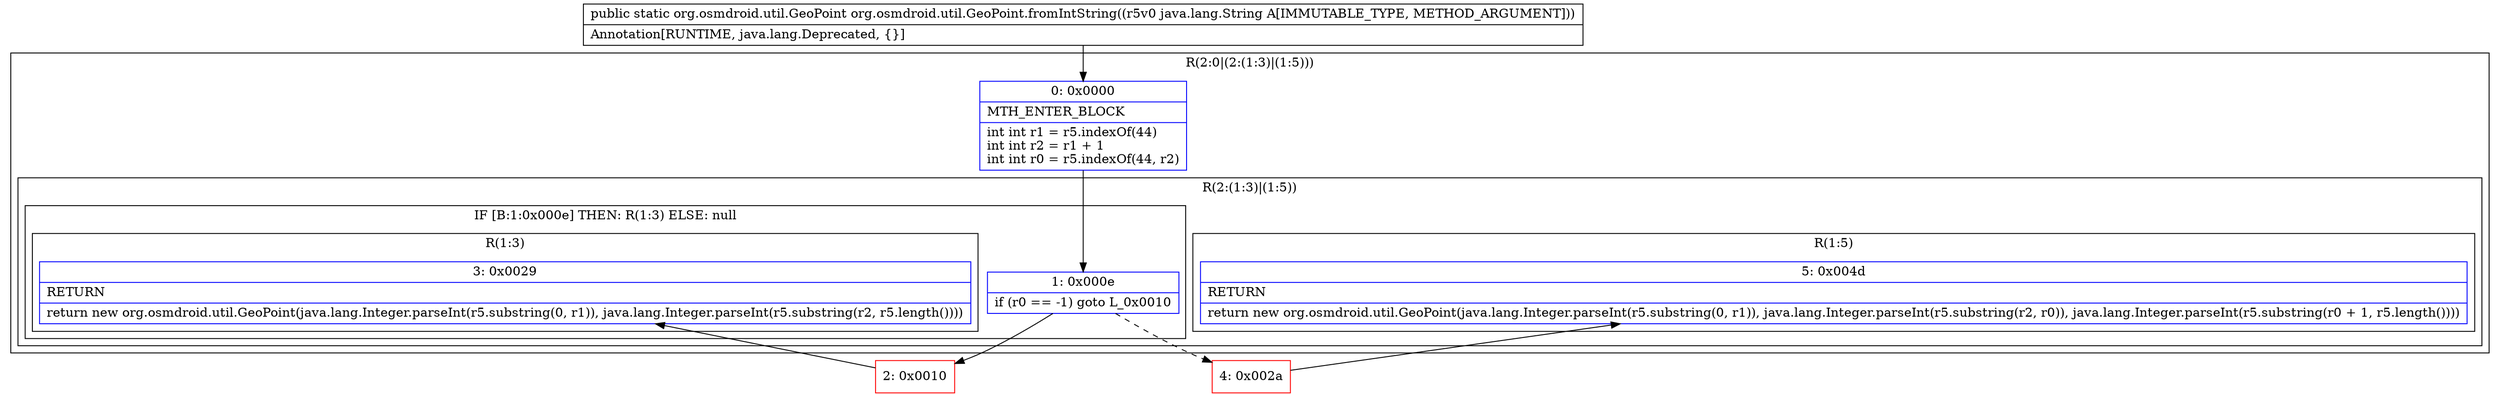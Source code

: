 digraph "CFG fororg.osmdroid.util.GeoPoint.fromIntString(Ljava\/lang\/String;)Lorg\/osmdroid\/util\/GeoPoint;" {
subgraph cluster_Region_1528792484 {
label = "R(2:0|(2:(1:3)|(1:5)))";
node [shape=record,color=blue];
Node_0 [shape=record,label="{0\:\ 0x0000|MTH_ENTER_BLOCK\l|int int r1 = r5.indexOf(44)\lint int r2 = r1 + 1\lint int r0 = r5.indexOf(44, r2)\l}"];
subgraph cluster_Region_443583489 {
label = "R(2:(1:3)|(1:5))";
node [shape=record,color=blue];
subgraph cluster_IfRegion_1052646145 {
label = "IF [B:1:0x000e] THEN: R(1:3) ELSE: null";
node [shape=record,color=blue];
Node_1 [shape=record,label="{1\:\ 0x000e|if (r0 == \-1) goto L_0x0010\l}"];
subgraph cluster_Region_169564723 {
label = "R(1:3)";
node [shape=record,color=blue];
Node_3 [shape=record,label="{3\:\ 0x0029|RETURN\l|return new org.osmdroid.util.GeoPoint(java.lang.Integer.parseInt(r5.substring(0, r1)), java.lang.Integer.parseInt(r5.substring(r2, r5.length())))\l}"];
}
}
subgraph cluster_Region_392150079 {
label = "R(1:5)";
node [shape=record,color=blue];
Node_5 [shape=record,label="{5\:\ 0x004d|RETURN\l|return new org.osmdroid.util.GeoPoint(java.lang.Integer.parseInt(r5.substring(0, r1)), java.lang.Integer.parseInt(r5.substring(r2, r0)), java.lang.Integer.parseInt(r5.substring(r0 + 1, r5.length())))\l}"];
}
}
}
Node_2 [shape=record,color=red,label="{2\:\ 0x0010}"];
Node_4 [shape=record,color=red,label="{4\:\ 0x002a}"];
MethodNode[shape=record,label="{public static org.osmdroid.util.GeoPoint org.osmdroid.util.GeoPoint.fromIntString((r5v0 java.lang.String A[IMMUTABLE_TYPE, METHOD_ARGUMENT]))  | Annotation[RUNTIME, java.lang.Deprecated, \{\}]\l}"];
MethodNode -> Node_0;
Node_0 -> Node_1;
Node_1 -> Node_2;
Node_1 -> Node_4[style=dashed];
Node_2 -> Node_3;
Node_4 -> Node_5;
}

